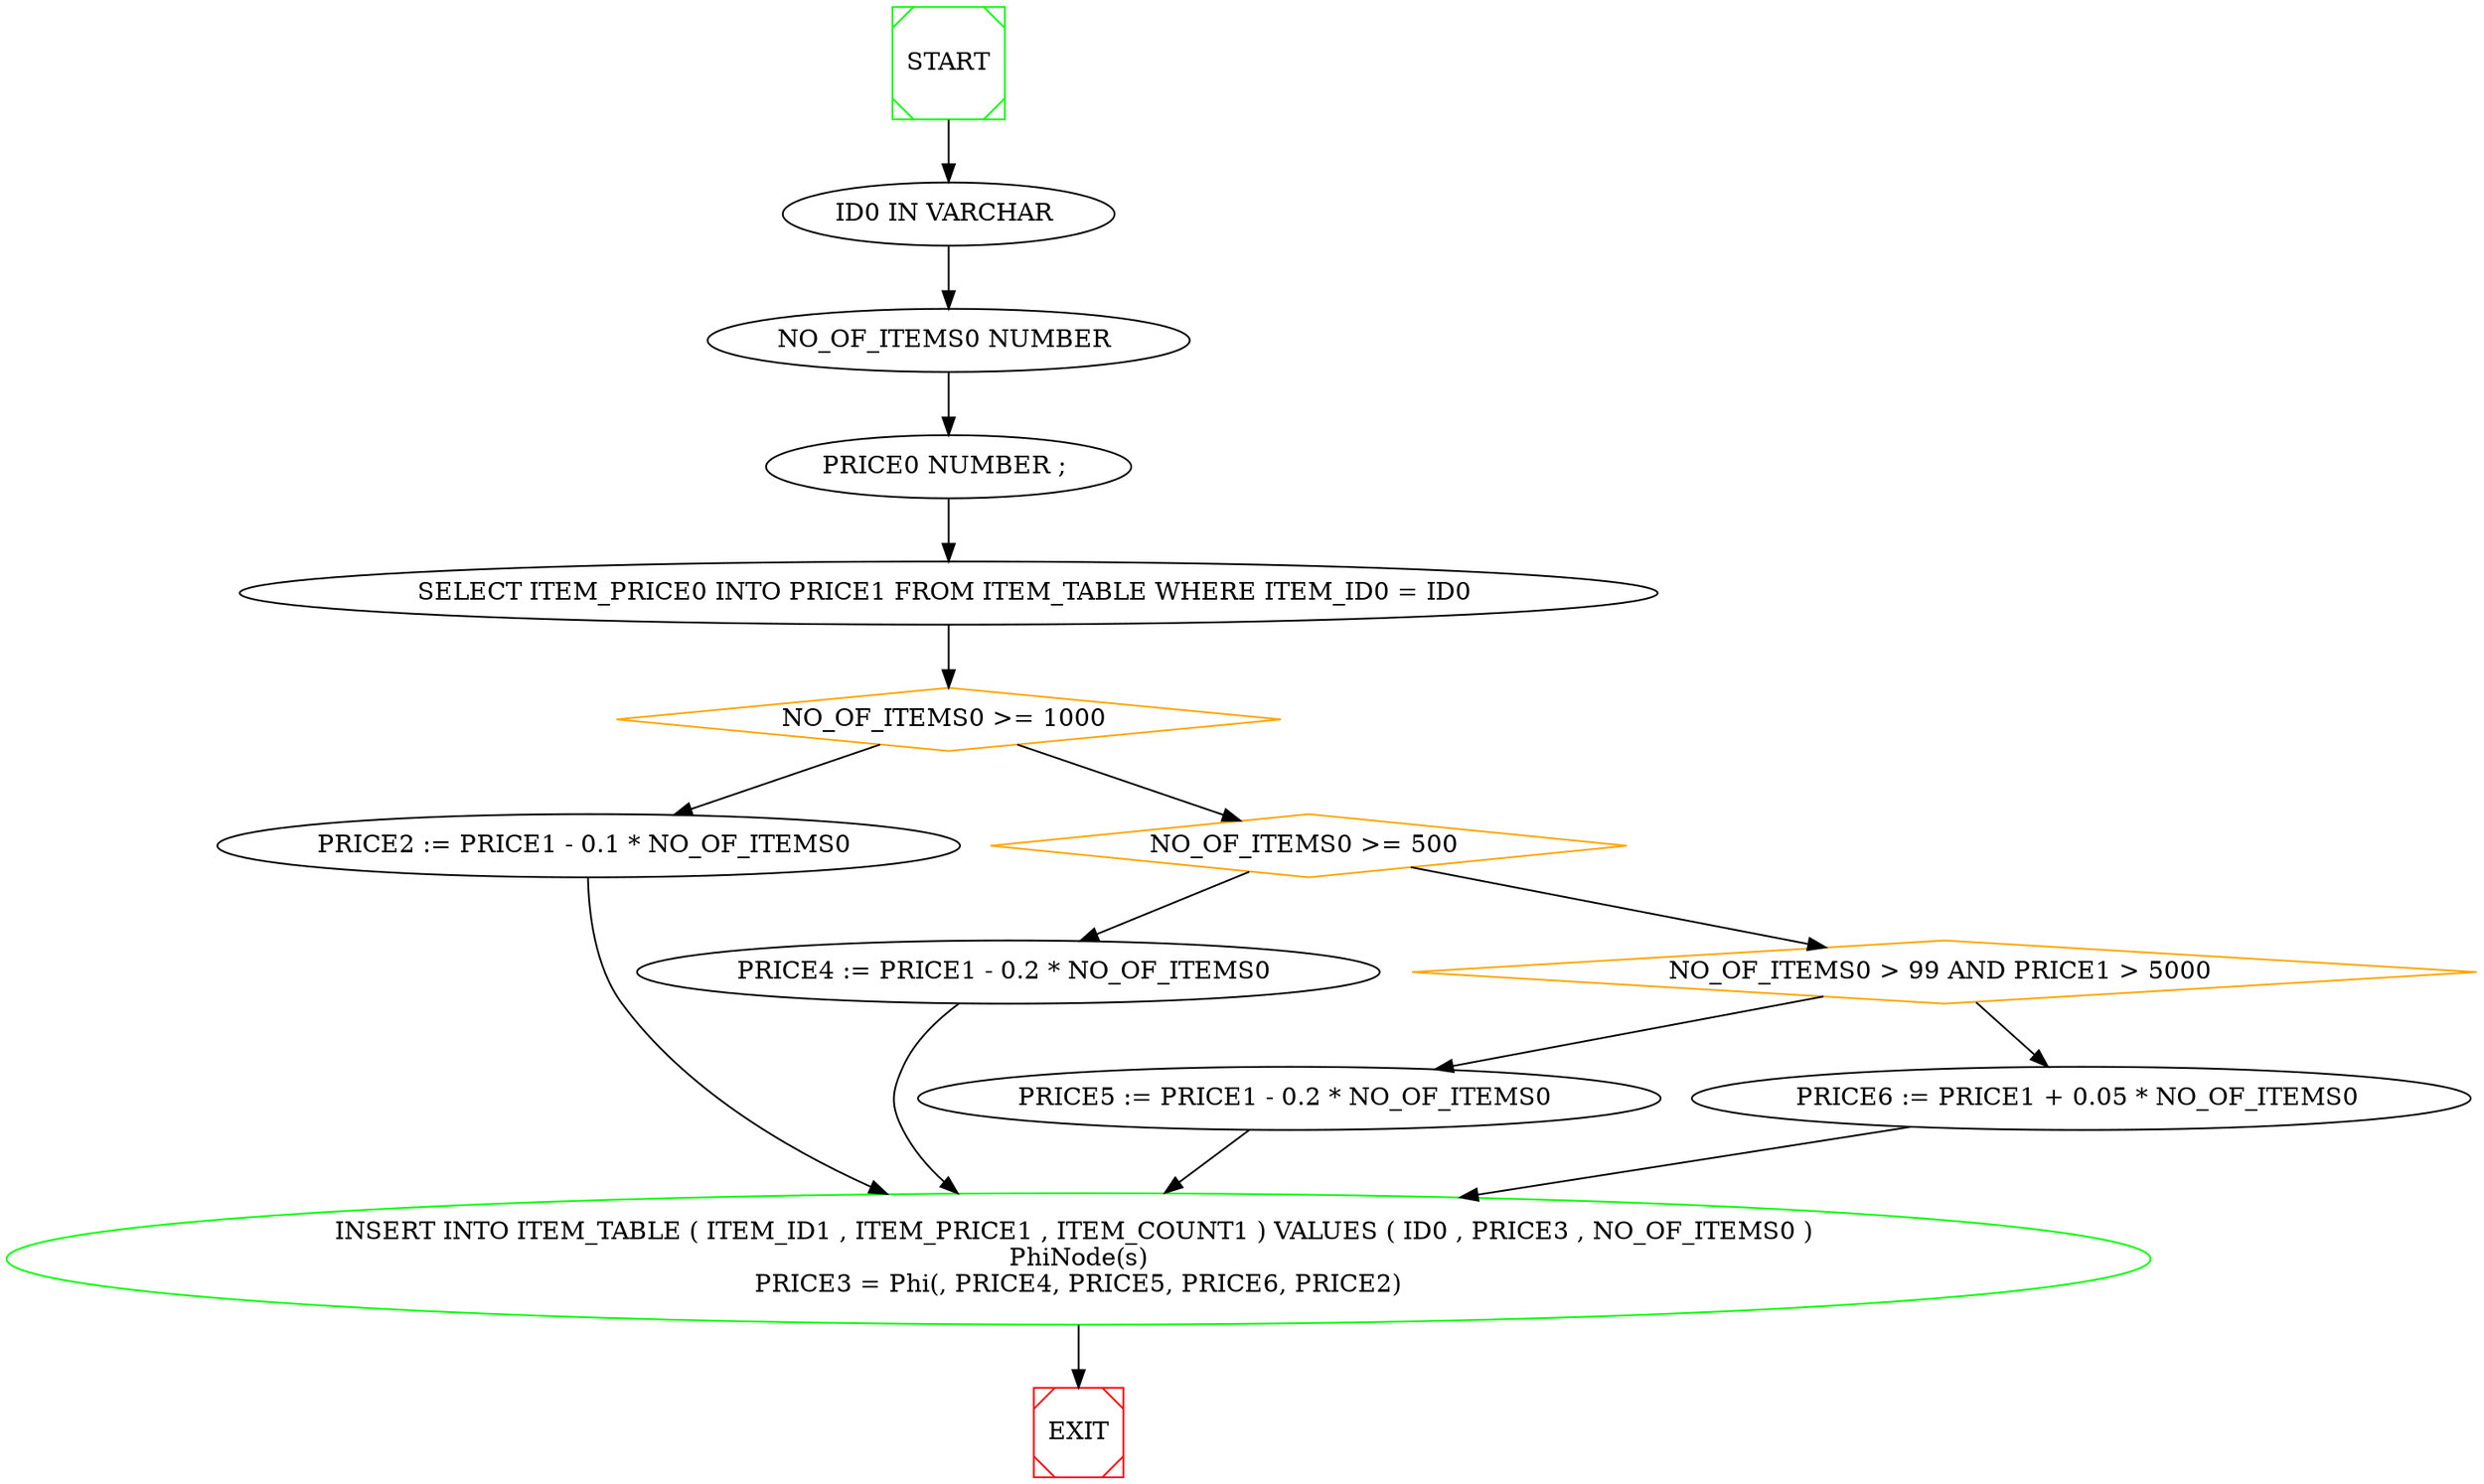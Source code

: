 digraph G {

	
	0[ label=""  ] ;
	
	0 -> 1 ;
	
	1[ label="ID0 IN VARCHAR "  ] ;
	
	1 -> 2 ;
	
	2[ label="NO_OF_ITEMS0 NUMBER "  ] ;
	
	2 -> 3 ;
	
	3[ label="PRICE0 NUMBER ; "  ] ;
	
	3 -> 4 ;
	
	4[ label="SELECT ITEM_PRICE0 INTO PRICE1 FROM ITEM_TABLE WHERE ITEM_ID0 = ID0 "  ] ;
	
	4 -> 5 ;
	
	5[ label="NO_OF_ITEMS0 >= 1000 " , color=orange, shape=diamond ] ;
	
	5 -> 6 ;
	5 -> 7 ;
	
	6[ label="PRICE2 := PRICE1 - 0.1 * NO_OF_ITEMS0 "  ] ;
	
	6 -> 12 ;
	
	7[ label="NO_OF_ITEMS0 >= 500 " , color=orange, shape=diamond ] ;
	
	7 -> 8 ;
	7 -> 9 ;
	
	8[ label="PRICE4 := PRICE1 - 0.2 * NO_OF_ITEMS0 "  ] ;
	
	8 -> 12 ;
	
	9[ label="NO_OF_ITEMS0 > 99 AND PRICE1 > 5000 " , color=orange, shape=diamond ] ;
	
	9 -> 10 ;
	9 -> 11 ;
	
	10[ label="PRICE5 := PRICE1 - 0.2 * NO_OF_ITEMS0 "  ] ;
	
	10 -> 12 ;
	
	11[ label="PRICE6 := PRICE1 + 0.05 * NO_OF_ITEMS0 "  ] ;
	
	11 -> 12 ;
	
	12[ label="INSERT INTO ITEM_TABLE ( ITEM_ID1 , ITEM_PRICE1 , ITEM_COUNT1 ) VALUES ( ID0 , PRICE3 , NO_OF_ITEMS0 ) \nPhiNode(s)\nPRICE3 = Phi(, PRICE4, PRICE5, PRICE6, PRICE2)" , color=green ] ;
	
	
	0[ label="START", shape=Msquare, color=green ] ;
	12 -> EXIT ;EXIT[ shape=Msquare, color=red ] ;
	
}